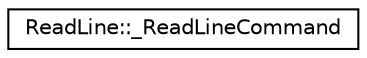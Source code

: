 digraph "Graphical Class Hierarchy"
{
 // LATEX_PDF_SIZE
  edge [fontname="Helvetica",fontsize="10",labelfontname="Helvetica",labelfontsize="10"];
  node [fontname="Helvetica",fontsize="10",shape=record];
  rankdir="LR";
  Node0 [label="ReadLine::_ReadLineCommand",height=0.2,width=0.4,color="black", fillcolor="white", style="filled",URL="$structReadLine_1_1__ReadLineCommand.html",tooltip=" "];
}
